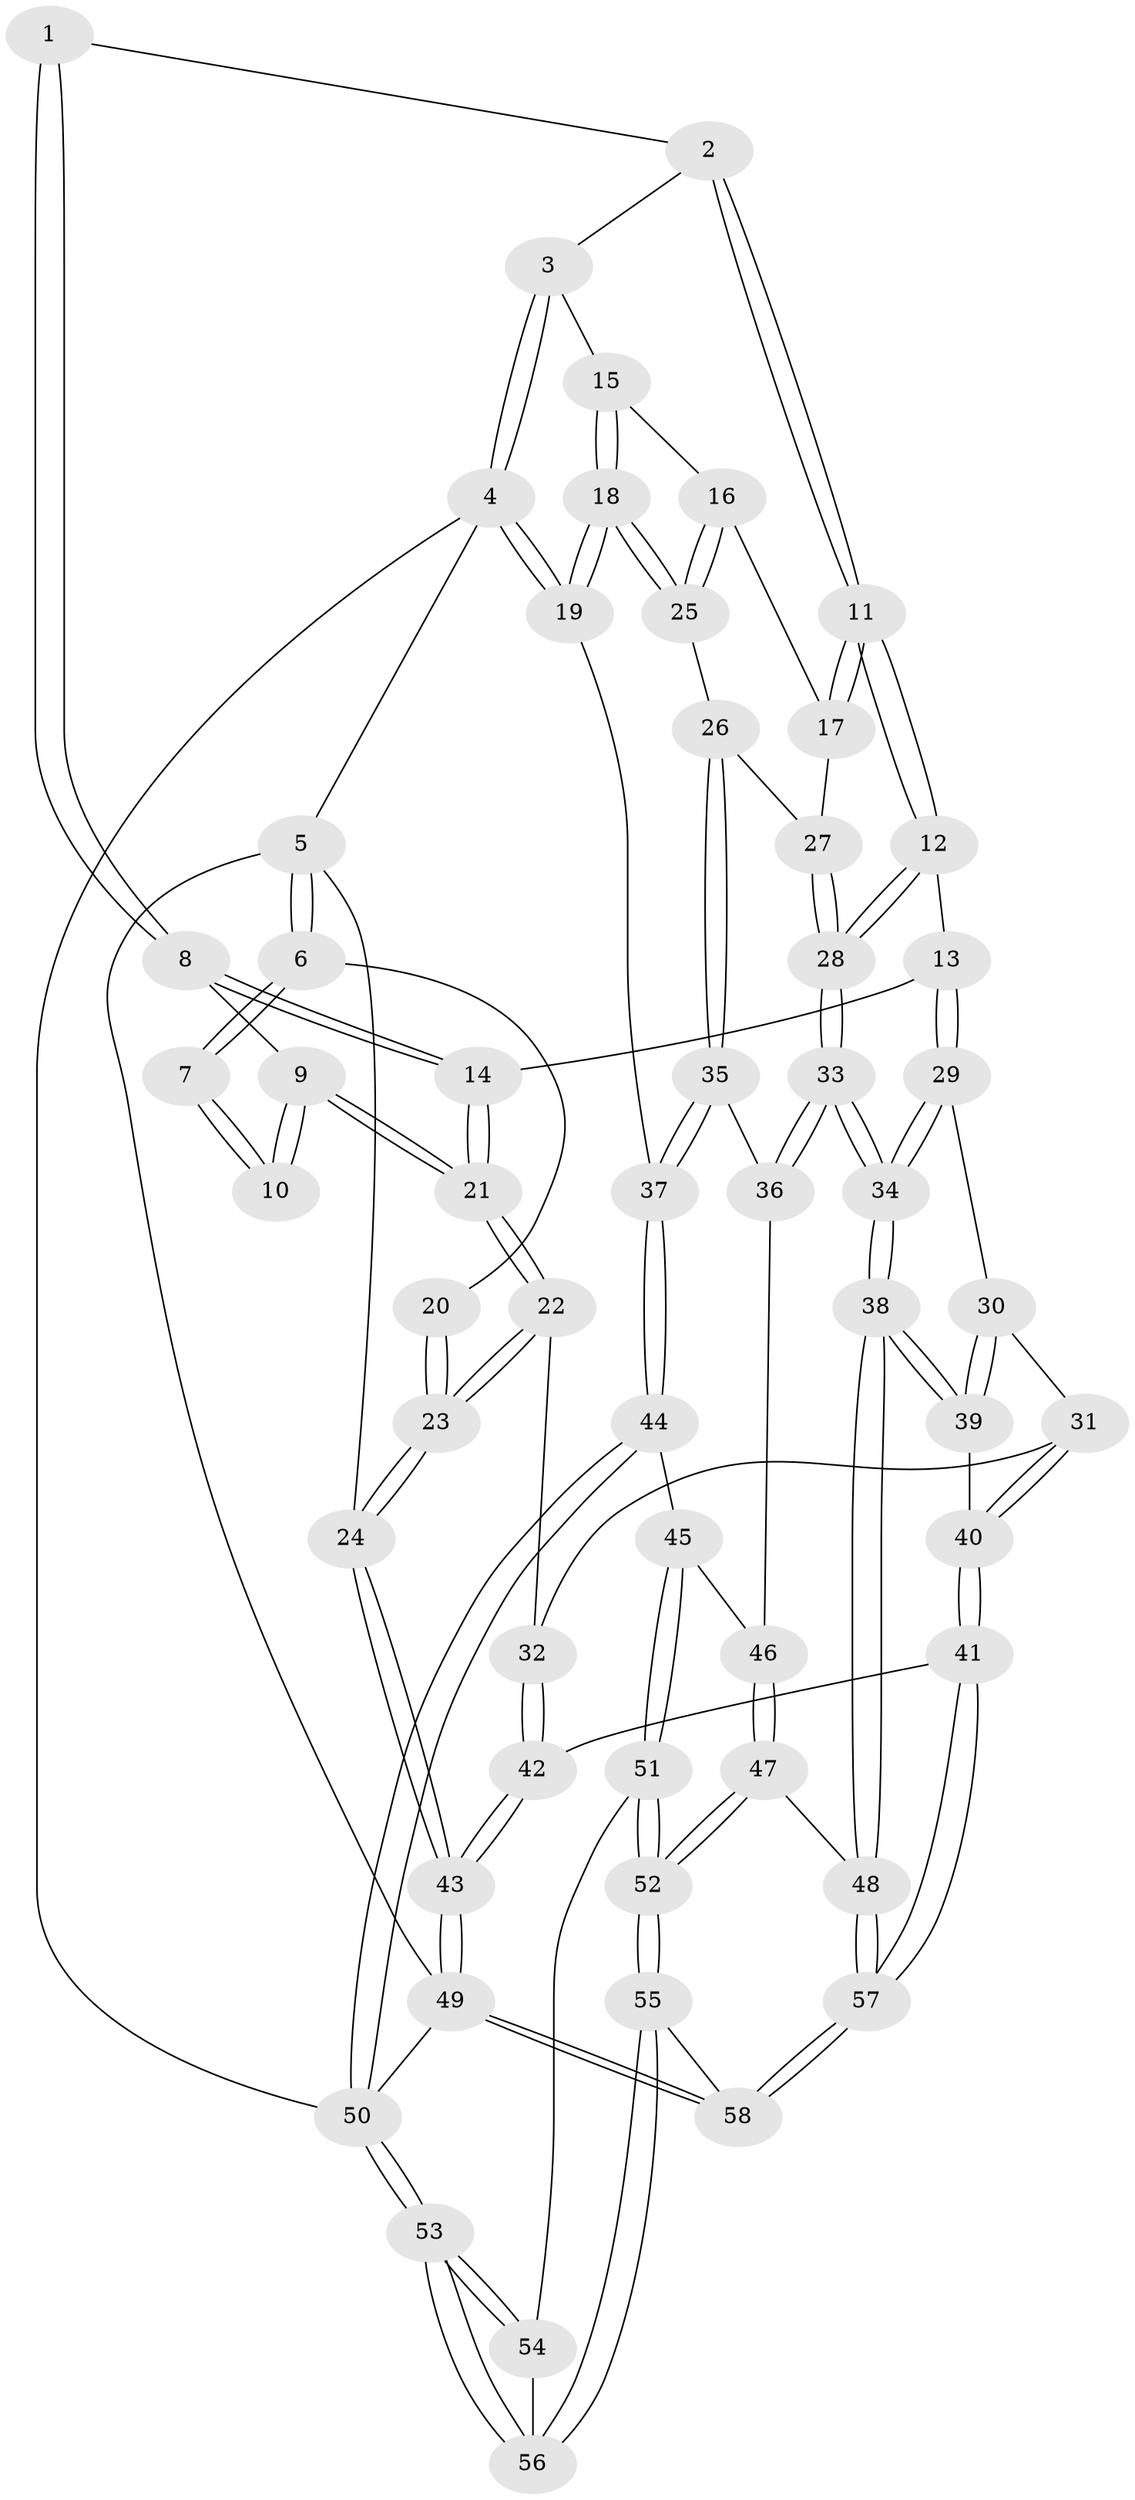 // coarse degree distribution, {3: 0.14705882352941177, 5: 0.29411764705882354, 4: 0.38235294117647056, 6: 0.14705882352941177, 7: 0.029411764705882353}
// Generated by graph-tools (version 1.1) at 2025/06/03/04/25 22:06:25]
// undirected, 58 vertices, 142 edges
graph export_dot {
graph [start="1"]
  node [color=gray90,style=filled];
  1 [pos="+0.34173950916750034+0"];
  2 [pos="+0.38756240748385445+0"];
  3 [pos="+0.5661855647780107+0"];
  4 [pos="+1+0"];
  5 [pos="+0+0"];
  6 [pos="+0+0"];
  7 [pos="+0+0"];
  8 [pos="+0.2163479328309468+0.2627181137676809"];
  9 [pos="+0.1871065415675629+0.266330025639762"];
  10 [pos="+0.15156994975974403+0.24346684672406319"];
  11 [pos="+0.4142164201795489+0.3226066439665214"];
  12 [pos="+0.39505838017658435+0.3444422846523063"];
  13 [pos="+0.34854684798984725+0.36670026215175244"];
  14 [pos="+0.28005951657290235+0.31754284647559106"];
  15 [pos="+0.6458723937820046+0.09115469619848425"];
  16 [pos="+0.5884268195613853+0.3004504687345141"];
  17 [pos="+0.5630921536459834+0.31492746003560546"];
  18 [pos="+1+0.3672907028681602"];
  19 [pos="+1+0.37228742425551137"];
  20 [pos="+0.07321208211889342+0.24969840537988267"];
  21 [pos="+0.0770997547882267+0.4226799143641108"];
  22 [pos="+0.01041375211953555+0.5063266086194766"];
  23 [pos="+0+0.508984684799536"];
  24 [pos="+0+0.5295229486005335"];
  25 [pos="+0.7510382676460264+0.3819893396288532"];
  26 [pos="+0.6435169059284678+0.4789657249522268"];
  27 [pos="+0.5733191065178079+0.40818880723272727"];
  28 [pos="+0.5061395171065929+0.49799648904680754"];
  29 [pos="+0.29176147201667985+0.4712494058087532"];
  30 [pos="+0.21816277047867902+0.5253299653065762"];
  31 [pos="+0.16447577924632387+0.5327721128162214"];
  32 [pos="+0.049879804240409886+0.5157635663689704"];
  33 [pos="+0.5321579247706203+0.62410976978976"];
  34 [pos="+0.5298777656750548+0.6266082967202434"];
  35 [pos="+0.6197834608335713+0.5511205250900805"];
  36 [pos="+0.5489717550807888+0.6175278183942216"];
  37 [pos="+1+0.5608719792442408"];
  38 [pos="+0.472350649185175+0.767020446081425"];
  39 [pos="+0.403461641947468+0.7604269523292206"];
  40 [pos="+0.2270756714205108+0.824180600273054"];
  41 [pos="+0.2006351722148764+0.8458090651375694"];
  42 [pos="+0.19551889746176218+0.8466930968735809"];
  43 [pos="+0+0.9965640777218571"];
  44 [pos="+1+0.5668989274592449"];
  45 [pos="+0.9235140446506324+0.6882383599860764"];
  46 [pos="+0.7766197206439884+0.6833642134018532"];
  47 [pos="+0.5250707210919929+0.8396651976776566"];
  48 [pos="+0.5018465297026158+0.8160402377542632"];
  49 [pos="+0+1"];
  50 [pos="+1+1"];
  51 [pos="+0.9146786425806821+0.7046751010306898"];
  52 [pos="+0.5983640751145176+0.9377640011505652"];
  53 [pos="+1+1"];
  54 [pos="+0.8989377217335696+0.84182641713507"];
  55 [pos="+0.6613497854796481+1"];
  56 [pos="+0.7111511472735922+1"];
  57 [pos="+0.30220945090316687+1"];
  58 [pos="+0.31366405886500826+1"];
  1 -- 2;
  1 -- 8;
  1 -- 8;
  2 -- 3;
  2 -- 11;
  2 -- 11;
  3 -- 4;
  3 -- 4;
  3 -- 15;
  4 -- 5;
  4 -- 19;
  4 -- 19;
  4 -- 50;
  5 -- 6;
  5 -- 6;
  5 -- 24;
  5 -- 49;
  6 -- 7;
  6 -- 7;
  6 -- 20;
  7 -- 10;
  7 -- 10;
  8 -- 9;
  8 -- 14;
  8 -- 14;
  9 -- 10;
  9 -- 10;
  9 -- 21;
  9 -- 21;
  11 -- 12;
  11 -- 12;
  11 -- 17;
  11 -- 17;
  12 -- 13;
  12 -- 28;
  12 -- 28;
  13 -- 14;
  13 -- 29;
  13 -- 29;
  14 -- 21;
  14 -- 21;
  15 -- 16;
  15 -- 18;
  15 -- 18;
  16 -- 17;
  16 -- 25;
  16 -- 25;
  17 -- 27;
  18 -- 19;
  18 -- 19;
  18 -- 25;
  18 -- 25;
  19 -- 37;
  20 -- 23;
  20 -- 23;
  21 -- 22;
  21 -- 22;
  22 -- 23;
  22 -- 23;
  22 -- 32;
  23 -- 24;
  23 -- 24;
  24 -- 43;
  24 -- 43;
  25 -- 26;
  26 -- 27;
  26 -- 35;
  26 -- 35;
  27 -- 28;
  27 -- 28;
  28 -- 33;
  28 -- 33;
  29 -- 30;
  29 -- 34;
  29 -- 34;
  30 -- 31;
  30 -- 39;
  30 -- 39;
  31 -- 32;
  31 -- 40;
  31 -- 40;
  32 -- 42;
  32 -- 42;
  33 -- 34;
  33 -- 34;
  33 -- 36;
  33 -- 36;
  34 -- 38;
  34 -- 38;
  35 -- 36;
  35 -- 37;
  35 -- 37;
  36 -- 46;
  37 -- 44;
  37 -- 44;
  38 -- 39;
  38 -- 39;
  38 -- 48;
  38 -- 48;
  39 -- 40;
  40 -- 41;
  40 -- 41;
  41 -- 42;
  41 -- 57;
  41 -- 57;
  42 -- 43;
  42 -- 43;
  43 -- 49;
  43 -- 49;
  44 -- 45;
  44 -- 50;
  44 -- 50;
  45 -- 46;
  45 -- 51;
  45 -- 51;
  46 -- 47;
  46 -- 47;
  47 -- 48;
  47 -- 52;
  47 -- 52;
  48 -- 57;
  48 -- 57;
  49 -- 58;
  49 -- 58;
  49 -- 50;
  50 -- 53;
  50 -- 53;
  51 -- 52;
  51 -- 52;
  51 -- 54;
  52 -- 55;
  52 -- 55;
  53 -- 54;
  53 -- 54;
  53 -- 56;
  53 -- 56;
  54 -- 56;
  55 -- 56;
  55 -- 56;
  55 -- 58;
  57 -- 58;
  57 -- 58;
}
